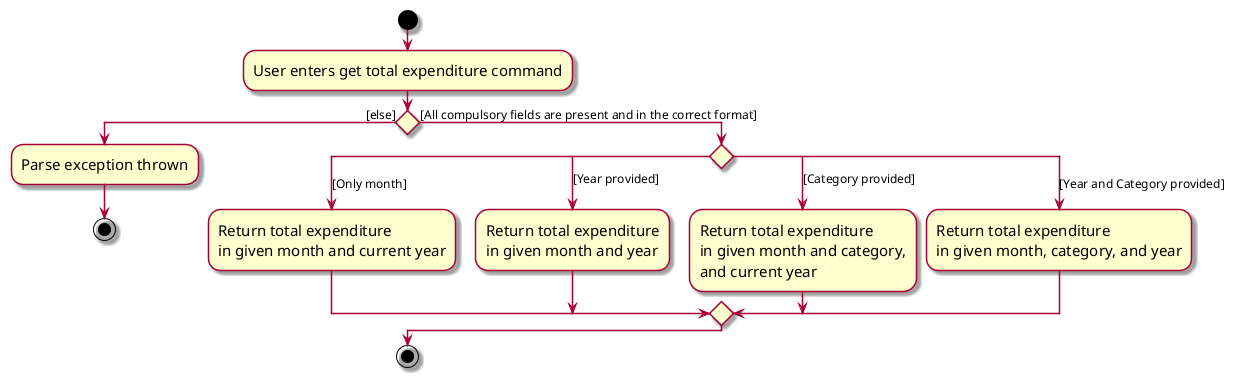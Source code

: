 @startuml
skin rose
skinparam ActivityFontSize 15
skinparam ArrowFontSize 12

start
:User enters get total expenditure command;
if () then ([else])
  :Parse exception thrown;
  stop
else ([All compulsory fields are present and in the correct format])
  switch ()
  case ([Only month])
    :Return total expenditure
    in given month and current year;
  case ([Year provided])
    :Return total expenditure
    in given month and year;
  case ([Category provided])
    :Return total expenditure
    in given month and category,
    and current year;
  case ([Year and Category provided])
    :Return total expenditure
    in given month, category, and year;
  endswitch
endif
stop

@enduml
